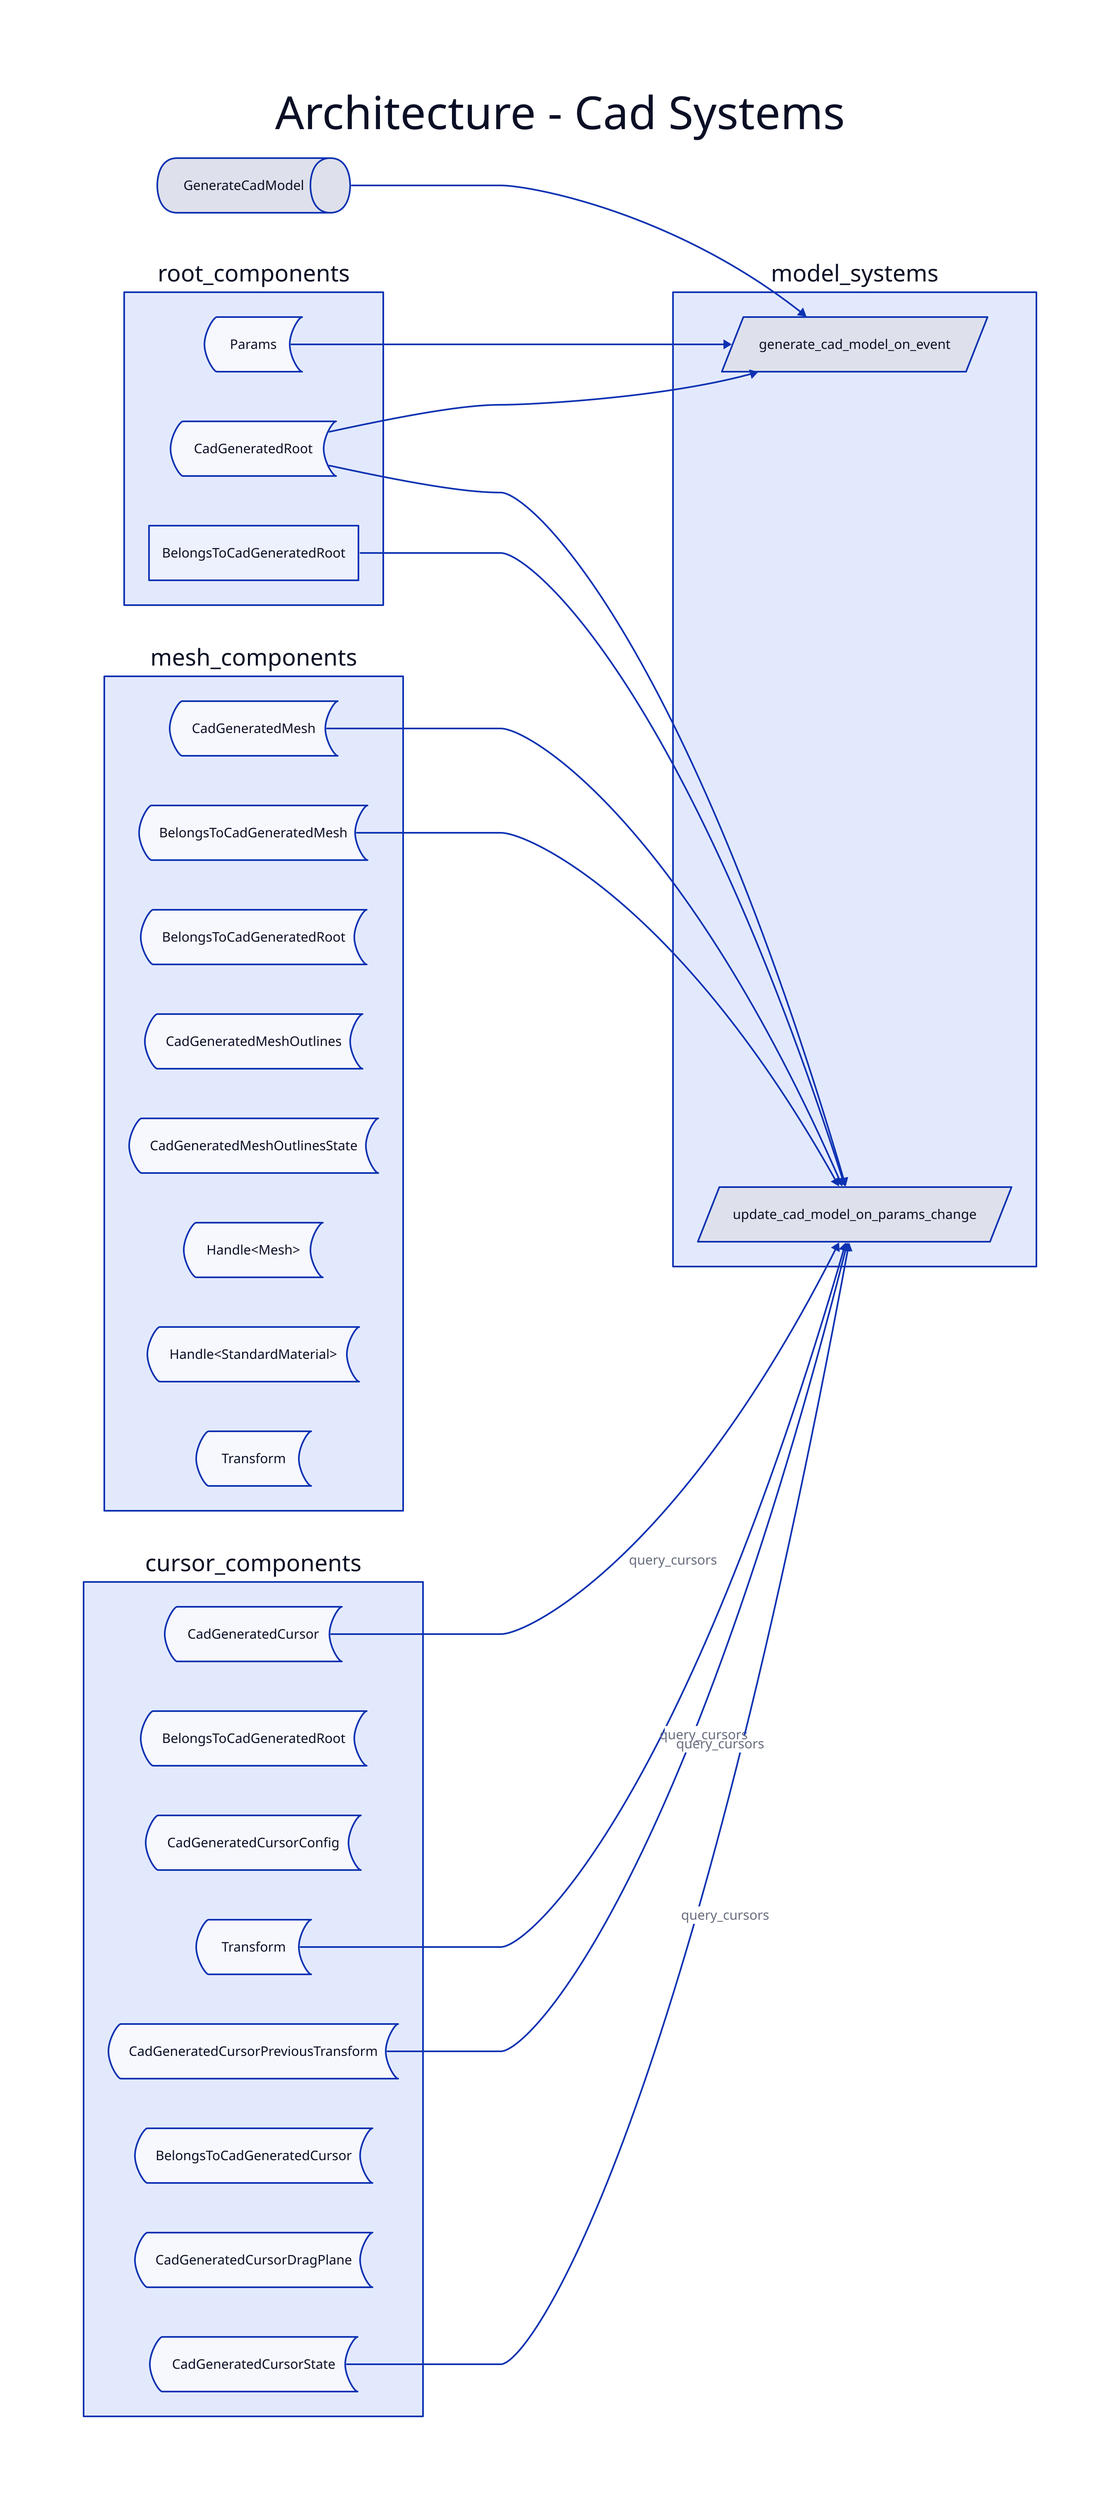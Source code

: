 # Architectire for a CAD systems.

# diagram settings...
direction: right

# heading...
Architecture - Cad Systems: {
  shape: text
  near: top-center
  style: {
    font-size: 55
  }
}

# components used in cad generation...

root_components: {
  Params: {
    shape: stored_data
  }

  CadGeneratedRoot: {
    shape: stored_data
  }
}

mesh_components: {
  CadGeneratedMesh: {
    shape: stored_data
  }

  BelongsToCadGeneratedMesh: {
    shape: stored_data
  }

  BelongsToCadGeneratedRoot: {
    shape: stored_data
  }

  CadGeneratedMeshOutlines: {
    shape: stored_data
  }

  CadGeneratedMeshOutlinesState: {
    shape: stored_data
  }

  # native...

  'Handle<Mesh>': {
    shape: stored_data
  }

  'Handle<StandardMaterial>': {
    shape: stored_data
  }

  Transform: {
    shape: stored_data
  }
}

cursor_components: {
  CadGeneratedCursor: {
    shape: stored_data
  }

  BelongsToCadGeneratedRoot: {
    shape: stored_data
  }

  CadGeneratedCursorConfig: {
    shape: stored_data
  }

  CadGeneratedCursorState: {
    shape: stored_data
  }

  CadGeneratedCursorPreviousTransform: {
    shape: stored_data
  }

  BelongsToCadGeneratedCursor: {
    shape: stored_data
  }

  CadGeneratedCursorDragPlane: {
    shape: stored_data
  }

  # native...

  Transform: {
    shape: stored_data
  }
}

# evenst used in cad generation...

GenerateCadModel: {
  shape: queue
}

# systems used in cad generation...

model_systems: {
  generate_cad_model_on_event: {
    shape: parallelogram
  }

  update_cad_model_on_params_change: {
    shape: parallelogram
  }
}

# connections...

# event...
GenerateCadModel -> model_systems.generate_cad_model_on_event
# root...
root_components.Params -> model_systems.generate_cad_model_on_event
root_components.CadGeneratedRoot -> model_systems.generate_cad_model_on_event

# root..
root_components.CadGeneratedRoot -> model_systems.update_cad_model_on_params_change
root_components.BelongsToCadGeneratedRoot -> model_systems.update_cad_model_on_params_change
# mesh...
mesh_components.CadGeneratedMesh -> model_systems.update_cad_model_on_params_change
mesh_components.BelongsToCadGeneratedMesh -> model_systems.update_cad_model_on_params_change
# cursor
cursor_components.CadGeneratedCursor -> model_systems.update_cad_model_on_params_change: query_cursors
cursor_components.Transform -> model_systems.update_cad_model_on_params_change: query_cursors
cursor_components.CadGeneratedCursorPreviousTransform -> model_systems.update_cad_model_on_params_change: query_cursors
cursor_components.CadGeneratedCursorState -> model_systems.update_cad_model_on_params_change: query_cursors

